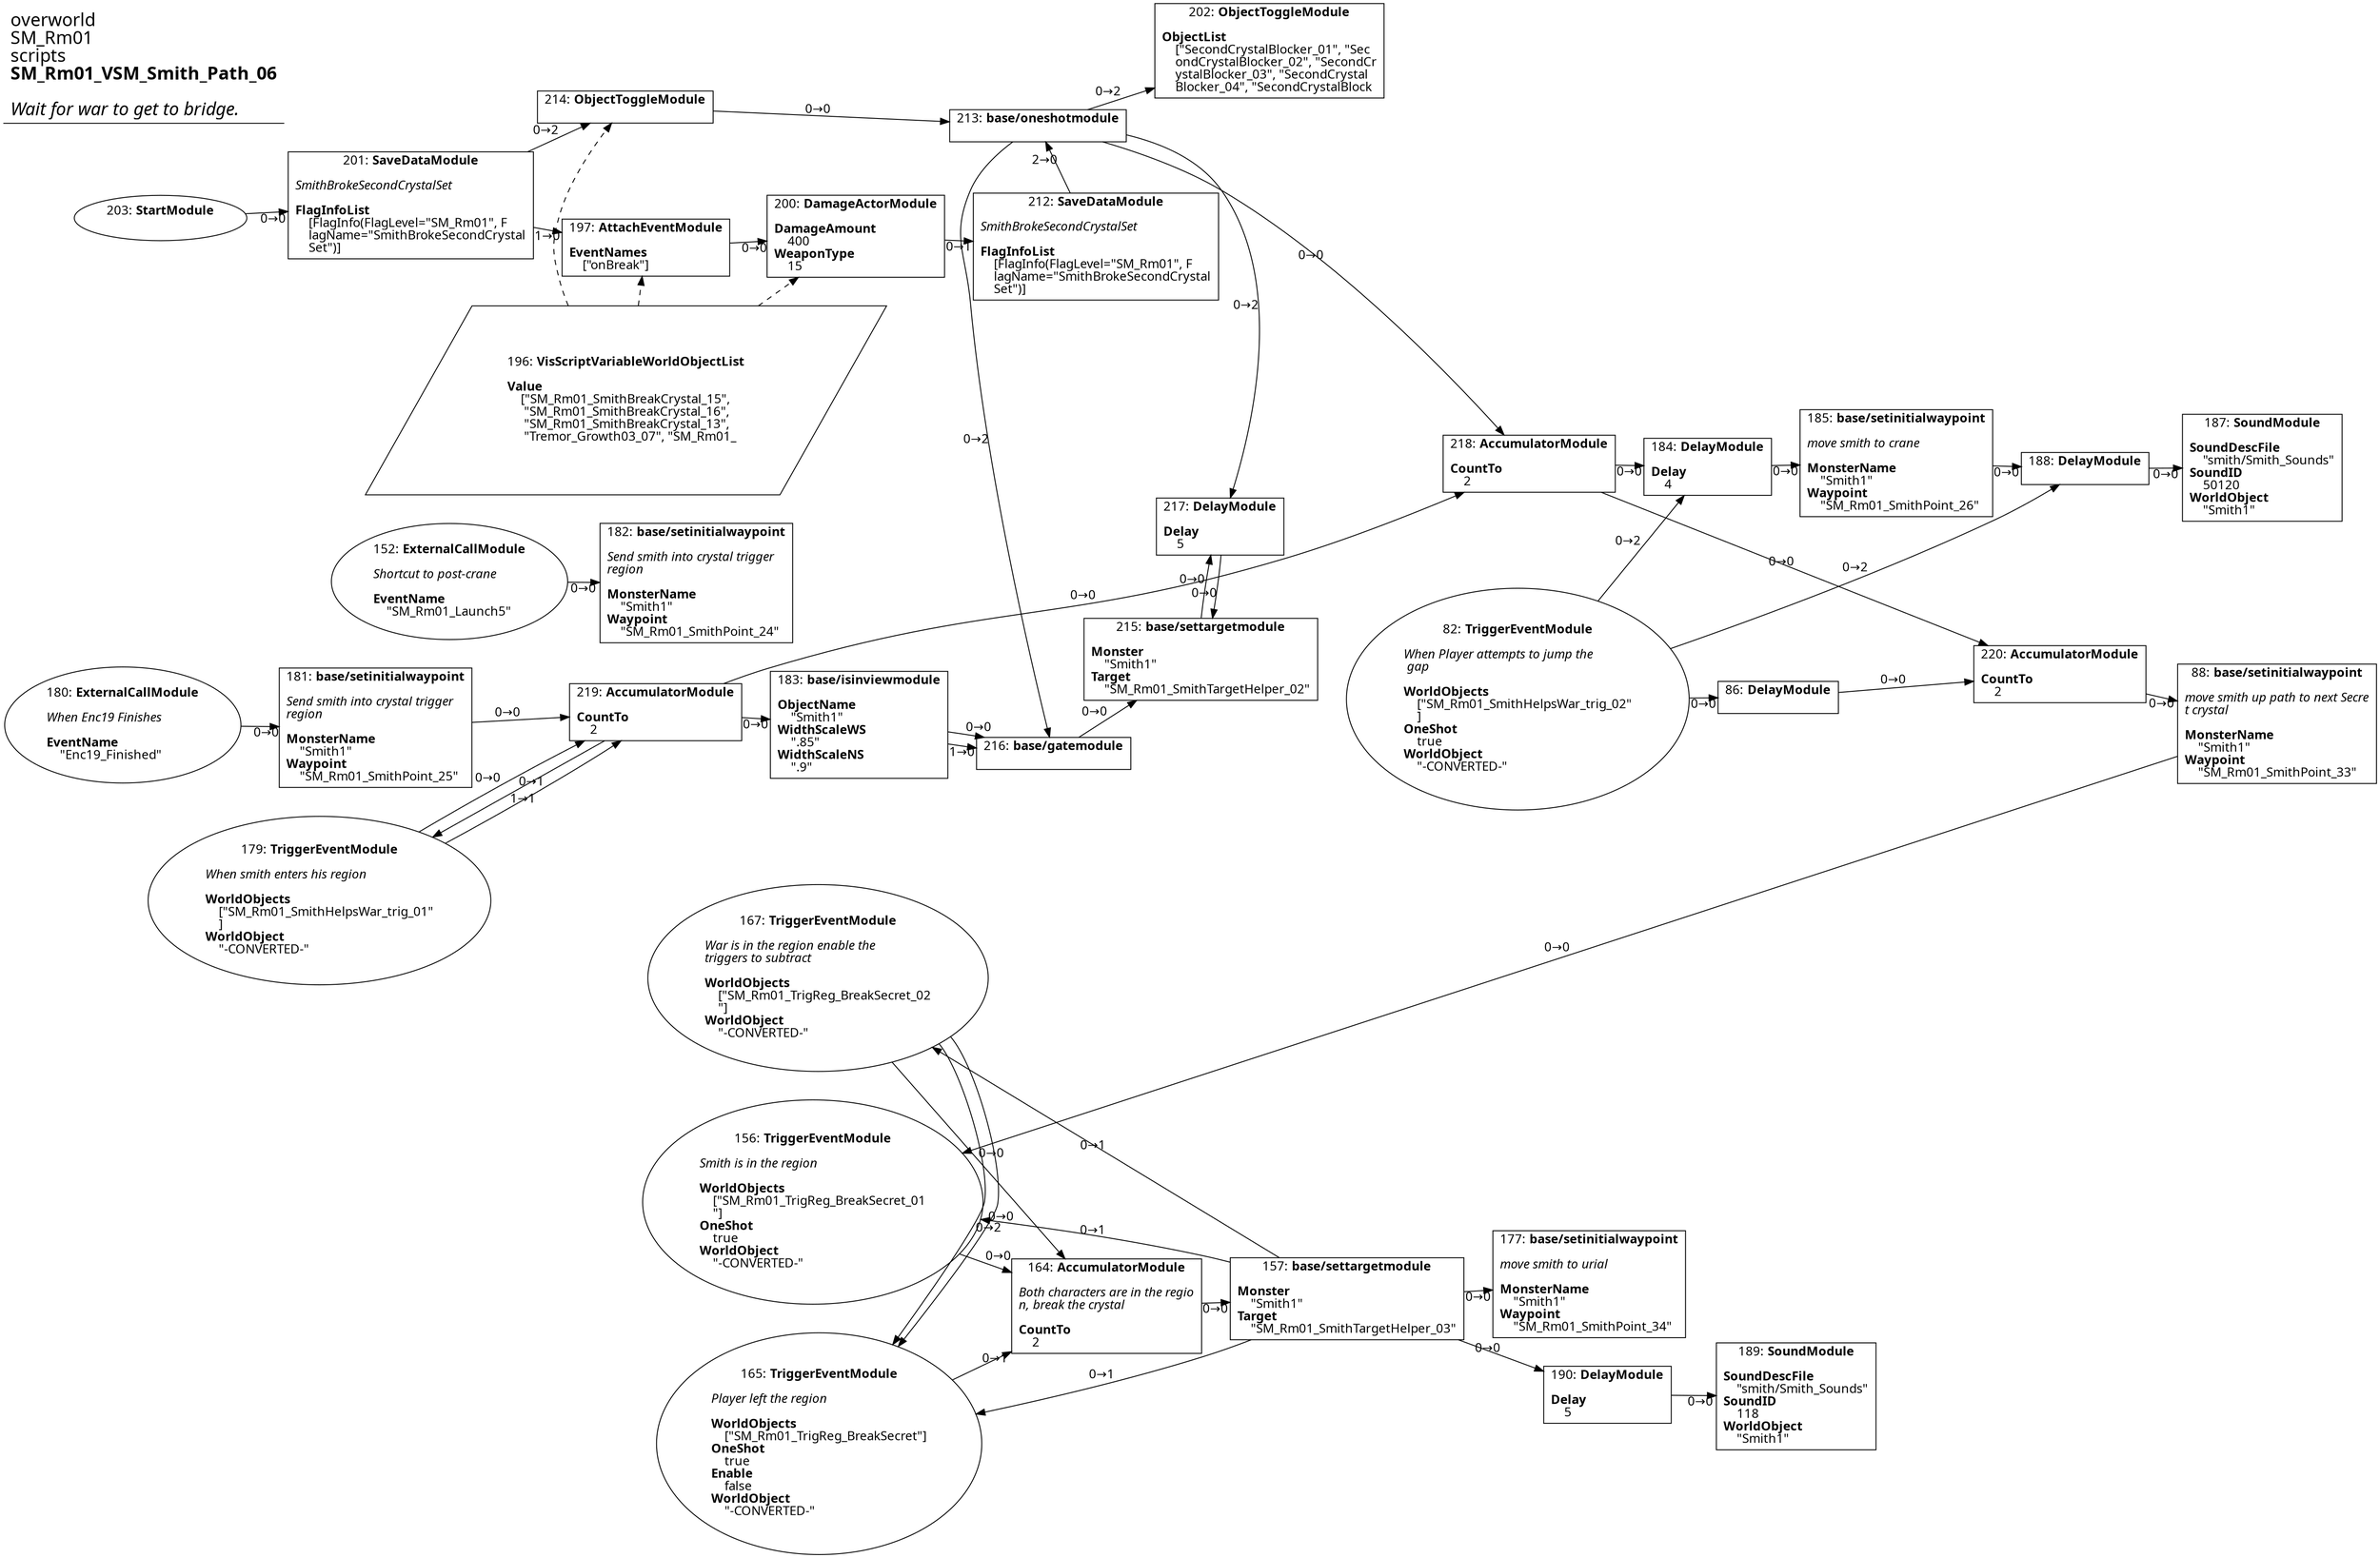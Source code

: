digraph {
    layout = fdp;
    overlap = prism;
    sep = "+16";
    splines = spline;

    node [ shape = box ];

    graph [ fontname = "Segoe UI" ];
    node [ fontname = "Segoe UI" ];
    edge [ fontname = "Segoe UI" ];

    82 [ label = <82: <b>TriggerEventModule</b><br/><br/><i>When Player attempts to jump the<br align="left"/> gap<br align="left"/></i><br align="left"/><b>WorldObjects</b><br align="left"/>    [&quot;SM_Rm01_SmithHelpsWar_trig_02&quot;<br align="left"/>    ]<br align="left"/><b>OneShot</b><br align="left"/>    true<br align="left"/><b>WorldObject</b><br align="left"/>    &quot;-CONVERTED-&quot;<br align="left"/>> ];
    82 [ shape = oval ]
    82 [ pos = "0.26000002,0.13800001!" ];
    82 -> 86 [ label = "0→0" ];
    82 -> 184 [ label = "0→2" ];
    82 -> 188 [ label = "0→2" ];

    86 [ label = <86: <b>DelayModule</b><br/><br/>> ];
    86 [ pos = "0.54700005,0.14!" ];
    86 -> 220 [ label = "0→0" ];

    88 [ label = <88: <b>base/setinitialwaypoint</b><br/><br/><i>move smith up path to next Secre<br align="left"/>t crystal<br align="left"/></i><br align="left"/><b>MonsterName</b><br align="left"/>    &quot;Smith1&quot;<br align="left"/><b>Waypoint</b><br align="left"/>    &quot;SM_Rm01_SmithPoint_33&quot;<br align="left"/>> ];
    88 [ pos = "1.245,0.108!" ];
    88 -> 156 [ label = "0→0" ];

    152 [ label = <152: <b>ExternalCallModule</b><br/><br/><i>Shortcut to post-crane<br align="left"/></i><br align="left"/><b>EventName</b><br align="left"/>    &quot;SM_Rm01_Launch5&quot;<br align="left"/>> ];
    152 [ shape = oval ]
    152 [ pos = "-1.08,0.26700002!" ];
    152 -> 182 [ label = "0→0" ];

    156 [ label = <156: <b>TriggerEventModule</b><br/><br/><i>Smith is in the region<br align="left"/></i><br align="left"/><b>WorldObjects</b><br align="left"/>    [&quot;SM_Rm01_TrigReg_BreakSecret_01<br align="left"/>    &quot;]<br align="left"/><b>OneShot</b><br align="left"/>    true<br align="left"/><b>WorldObject</b><br align="left"/>    &quot;-CONVERTED-&quot;<br align="left"/>> ];
    156 [ shape = oval ]
    156 [ pos = "-0.513,-0.56600004!" ];
    156 -> 164 [ label = "0→0" ];

    157 [ label = <157: <b>base/settargetmodule</b><br/><br/><b>Monster</b><br align="left"/>    &quot;Smith1&quot;<br align="left"/><b>Target</b><br align="left"/>    &quot;SM_Rm01_SmithTargetHelper_03&quot;<br align="left"/>> ];
    157 [ pos = "0.095000006,-0.64900005!" ];
    157 -> 156 [ label = "0→1" ];
    157 -> 177 [ label = "0→0" ];
    157 -> 167 [ label = "0→1" ];
    157 -> 165 [ label = "0→1" ];
    157 -> 190 [ label = "0→0" ];

    164 [ label = <164: <b>AccumulatorModule</b><br/><br/><i>Both characters are in the regio<br align="left"/>n, break the crystal<br align="left"/></i><br align="left"/><b>CountTo</b><br align="left"/>    2<br align="left"/>> ];
    164 [ pos = "-0.2,-0.65000004!" ];
    164 -> 157 [ label = "0→0" ];

    165 [ label = <165: <b>TriggerEventModule</b><br/><br/><i>Player left the region<br align="left"/></i><br align="left"/><b>WorldObjects</b><br align="left"/>    [&quot;SM_Rm01_TrigReg_BreakSecret&quot;]<br align="left"/><b>OneShot</b><br align="left"/>    true<br align="left"/><b>Enable</b><br align="left"/>    false<br align="left"/><b>WorldObject</b><br align="left"/>    &quot;-CONVERTED-&quot;<br align="left"/>> ];
    165 [ shape = oval ]
    165 [ pos = "-0.512,-0.76100004!" ];
    165 -> 164 [ label = "0→1" ];

    167 [ label = <167: <b>TriggerEventModule</b><br/><br/><i>War is in the region enable the <br align="left"/>triggers to subtract<br align="left"/></i><br align="left"/><b>WorldObjects</b><br align="left"/>    [&quot;SM_Rm01_TrigReg_BreakSecret_02<br align="left"/>    &quot;]<br align="left"/><b>WorldObject</b><br align="left"/>    &quot;-CONVERTED-&quot;<br align="left"/>> ];
    167 [ shape = oval ]
    167 [ pos = "-0.51000005,-0.36800003!" ];
    167 -> 165 [ label = "0→0" ];
    167 -> 165 [ label = "0→2" ];
    167 -> 164 [ label = "0→0" ];

    177 [ label = <177: <b>base/setinitialwaypoint</b><br/><br/><i>move smith to urial<br align="left"/></i><br align="left"/><b>MonsterName</b><br align="left"/>    &quot;Smith1&quot;<br align="left"/><b>Waypoint</b><br align="left"/>    &quot;SM_Rm01_SmithPoint_34&quot;<br align="left"/>> ];
    177 [ pos = "0.33600003,-0.65000004!" ];

    179 [ label = <179: <b>TriggerEventModule</b><br/><br/><i>When smith enters his region<br align="left"/></i><br align="left"/><b>WorldObjects</b><br align="left"/>    [&quot;SM_Rm01_SmithHelpsWar_trig_01&quot;<br align="left"/>    ]<br align="left"/><b>WorldObject</b><br align="left"/>    &quot;-CONVERTED-&quot;<br align="left"/>> ];
    179 [ shape = oval ]
    179 [ pos = "-1.207,-0.0050000004!" ];
    179 -> 219 [ label = "0→0" ];
    179 -> 219 [ label = "1→1" ];

    180 [ label = <180: <b>ExternalCallModule</b><br/><br/><i>When Enc19 Finishes<br align="left"/></i><br align="left"/><b>EventName</b><br align="left"/>    &quot;Enc19_Finished&quot;<br align="left"/>> ];
    180 [ shape = oval ]
    180 [ pos = "-1.373,0.128!" ];
    180 -> 181 [ label = "0→0" ];

    181 [ label = <181: <b>base/setinitialwaypoint</b><br/><br/><i>Send smith into crystal trigger <br align="left"/>region<br align="left"/></i><br align="left"/><b>MonsterName</b><br align="left"/>    &quot;Smith1&quot;<br align="left"/><b>Waypoint</b><br align="left"/>    &quot;SM_Rm01_SmithPoint_25&quot;<br align="left"/>> ];
    181 [ pos = "-1.156,0.128!" ];
    181 -> 219 [ label = "0→0" ];

    182 [ label = <182: <b>base/setinitialwaypoint</b><br/><br/><i>Send smith into crystal trigger <br align="left"/>region<br align="left"/></i><br align="left"/><b>MonsterName</b><br align="left"/>    &quot;Smith1&quot;<br align="left"/><b>Waypoint</b><br align="left"/>    &quot;SM_Rm01_SmithPoint_24&quot;<br align="left"/>> ];
    182 [ pos = "-0.81700003,0.275!" ];

    183 [ label = <183: <b>base/isinviewmodule</b><br/><br/><b>ObjectName</b><br align="left"/>    &quot;Smith1&quot;<br align="left"/><b>WidthScaleWS</b><br align="left"/>    &quot;.85&quot;<br align="left"/><b>WidthScaleNS</b><br align="left"/>    &quot;.9&quot;<br align="left"/>> ];
    183 [ pos = "-0.652,0.12100001!" ];
    183 -> 216 [ label = "0→0" ];
    183 -> 216 [ label = "1→0" ];

    184 [ label = <184: <b>DelayModule</b><br/><br/><b>Delay</b><br align="left"/>    4<br align="left"/>> ];
    184 [ pos = "0.57000005,0.44300002!" ];
    184 -> 185 [ label = "0→0" ];

    185 [ label = <185: <b>base/setinitialwaypoint</b><br/><br/><i>move smith to crane<br align="left"/></i><br align="left"/><b>MonsterName</b><br align="left"/>    &quot;Smith1&quot;<br align="left"/><b>Waypoint</b><br align="left"/>    &quot;SM_Rm01_SmithPoint_26&quot;<br align="left"/>> ];
    185 [ pos = "0.734,0.446!" ];
    185 -> 188 [ label = "0→0" ];

    187 [ label = <187: <b>SoundModule</b><br/><br/><b>SoundDescFile</b><br align="left"/>    &quot;smith/Smith_Sounds&quot;<br align="left"/><b>SoundID</b><br align="left"/>    50120<br align="left"/><b>WorldObject</b><br align="left"/>    &quot;Smith1&quot;<br align="left"/>> ];
    187 [ pos = "1.218,0.44200003!" ];

    188 [ label = <188: <b>DelayModule</b><br/><br/>> ];
    188 [ pos = "1.033,0.441!" ];
    188 -> 187 [ label = "0→0" ];

    189 [ label = <189: <b>SoundModule</b><br/><br/><b>SoundDescFile</b><br align="left"/>    &quot;smith/Smith_Sounds&quot;<br align="left"/><b>SoundID</b><br align="left"/>    118<br align="left"/><b>WorldObject</b><br align="left"/>    &quot;Smith1&quot;<br align="left"/>> ];
    189 [ pos = "0.54200006,-0.757!" ];

    190 [ label = <190: <b>DelayModule</b><br/><br/><b>Delay</b><br align="left"/>    5<br align="left"/>> ];
    190 [ pos = "0.35700002,-0.757!" ];
    190 -> 189 [ label = "0→0" ];

    196 [ label = <196: <b>VisScriptVariableWorldObjectList</b><br/><br/><b>Value</b><br align="left"/>    [&quot;SM_Rm01_SmithBreakCrystal_15&quot;,<br align="left"/>     &quot;SM_Rm01_SmithBreakCrystal_16&quot;,<br align="left"/>     &quot;SM_Rm01_SmithBreakCrystal_13&quot;,<br align="left"/>     &quot;Tremor_Growth03_07&quot;, &quot;SM_Rm01_<br align="left"/>> ];
    196 [ shape = parallelogram ]
    196 [ pos = "-0.86100006,0.54200006!" ];

    197 [ label = <197: <b>AttachEventModule</b><br/><br/><b>EventNames</b><br align="left"/>    [&quot;onBreak&quot;]<br align="left"/>> ];
    197 [ pos = "-0.85300004,0.694!" ];
    197 -> 200 [ label = "0→0" ];
    196 -> 197 [ style = dashed ];

    200 [ label = <200: <b>DamageActorModule</b><br/><br/><b>DamageAmount</b><br align="left"/>    400<br align="left"/><b>WeaponType</b><br align="left"/>    15<br align="left"/>> ];
    200 [ pos = "-0.657,0.693!" ];
    200 -> 212 [ label = "0→1" ];
    196 -> 200 [ style = dashed ];

    201 [ label = <201: <b>SaveDataModule</b><br/><br/><i>SmithBrokeSecondCrystalSet<br align="left"/></i><br align="left"/><b>FlagInfoList</b><br align="left"/>    [FlagInfo(FlagLevel=&quot;SM_Rm01&quot;, F<br align="left"/>    lagName=&quot;SmithBrokeSecondCrystal<br align="left"/>    Set&quot;)]<br align="left"/>> ];
    201 [ pos = "-1.105,0.758!" ];
    201 -> 197 [ label = "1→0" ];
    201 -> 214 [ label = "0→2" ];

    202 [ label = <202: <b>ObjectToggleModule</b><br/><br/><b>ObjectList</b><br align="left"/>    [&quot;SecondCrystalBlocker_01&quot;, &quot;Sec<br align="left"/>    ondCrystalBlocker_02&quot;, &quot;SecondCr<br align="left"/>    ystalBlocker_03&quot;, &quot;SecondCrystal<br align="left"/>    Blocker_04&quot;, &quot;SecondCrystalBlock<br align="left"/>> ];
    202 [ pos = "-0.13000001,0.95100003!" ];

    203 [ label = <203: <b>StartModule</b><br/><br/>> ];
    203 [ shape = oval ]
    203 [ pos = "-1.3100001,0.75600004!" ];
    203 -> 201 [ label = "0→0" ];

    212 [ label = <212: <b>SaveDataModule</b><br/><br/><i>SmithBrokeSecondCrystalSet<br align="left"/></i><br align="left"/><b>FlagInfoList</b><br align="left"/>    [FlagInfo(FlagLevel=&quot;SM_Rm01&quot;, F<br align="left"/>    lagName=&quot;SmithBrokeSecondCrystal<br align="left"/>    Set&quot;)]<br align="left"/>> ];
    212 [ pos = "-0.45800003,0.689!" ];
    212 -> 213 [ label = "2→0" ];

    213 [ label = <213: <b>base/oneshotmodule</b><br/><br/>> ];
    213 [ pos = "-0.35300002,0.874!" ];
    213 -> 202 [ label = "0→2" ];
    213 -> 218 [ label = "0→0" ];
    213 -> 217 [ label = "0→2" ];
    213 -> 216 [ label = "0→2" ];

    214 [ label = <214: <b>ObjectToggleModule</b><br/><br/>> ];
    214 [ pos = "-0.85,0.87700003!" ];
    214 -> 213 [ label = "0→0" ];
    196 -> 214 [ style = dashed ];

    215 [ label = <215: <b>base/settargetmodule</b><br/><br/><b>Monster</b><br align="left"/>    &quot;Smith1&quot;<br align="left"/><b>Target</b><br align="left"/>    &quot;SM_Rm01_SmithTargetHelper_02&quot;<br align="left"/>> ];
    215 [ pos = "-0.223,0.172!" ];
    215 -> 217 [ label = "0→0" ];

    216 [ label = <216: <b>base/gatemodule</b><br/><br/>> ];
    216 [ pos = "-0.38300002,0.108!" ];
    216 -> 215 [ label = "0→0" ];

    217 [ label = <217: <b>DelayModule</b><br/><br/><b>Delay</b><br align="left"/>    5<br align="left"/>> ];
    217 [ pos = "-0.083000004,0.35500002!" ];
    217 -> 215 [ label = "0→0" ];

    218 [ label = <218: <b>AccumulatorModule</b><br/><br/><b>CountTo</b><br align="left"/>    2<br align="left"/>> ];
    218 [ pos = "0.342,0.44500002!" ];
    218 -> 184 [ label = "0→0" ];
    218 -> 220 [ label = "0→0" ];

    219 [ label = <219: <b>AccumulatorModule</b><br/><br/><b>CountTo</b><br align="left"/>    2<br align="left"/>> ];
    219 [ pos = "-0.86800003,0.126!" ];
    219 -> 183 [ label = "0→0" ];
    219 -> 218 [ label = "0→0" ];
    219 -> 179 [ label = "0→1" ];

    220 [ label = <220: <b>AccumulatorModule</b><br/><br/><b>CountTo</b><br align="left"/>    2<br align="left"/>> ];
    220 [ pos = "0.98600006,0.16800001!" ];
    220 -> 88 [ label = "0→0" ];

    title [ pos = "-1.3740001,0.952!" ];
    title [ shape = underline ];
    title [ label = <<font point-size="20">overworld<br align="left"/>SM_Rm01<br align="left"/>scripts<br align="left"/><b>SM_Rm01_VSM_Smith_Path_06</b><br align="left"/><br/><i>Wait for war to get to bridge.</i><br align="left"/></font>> ];
}
